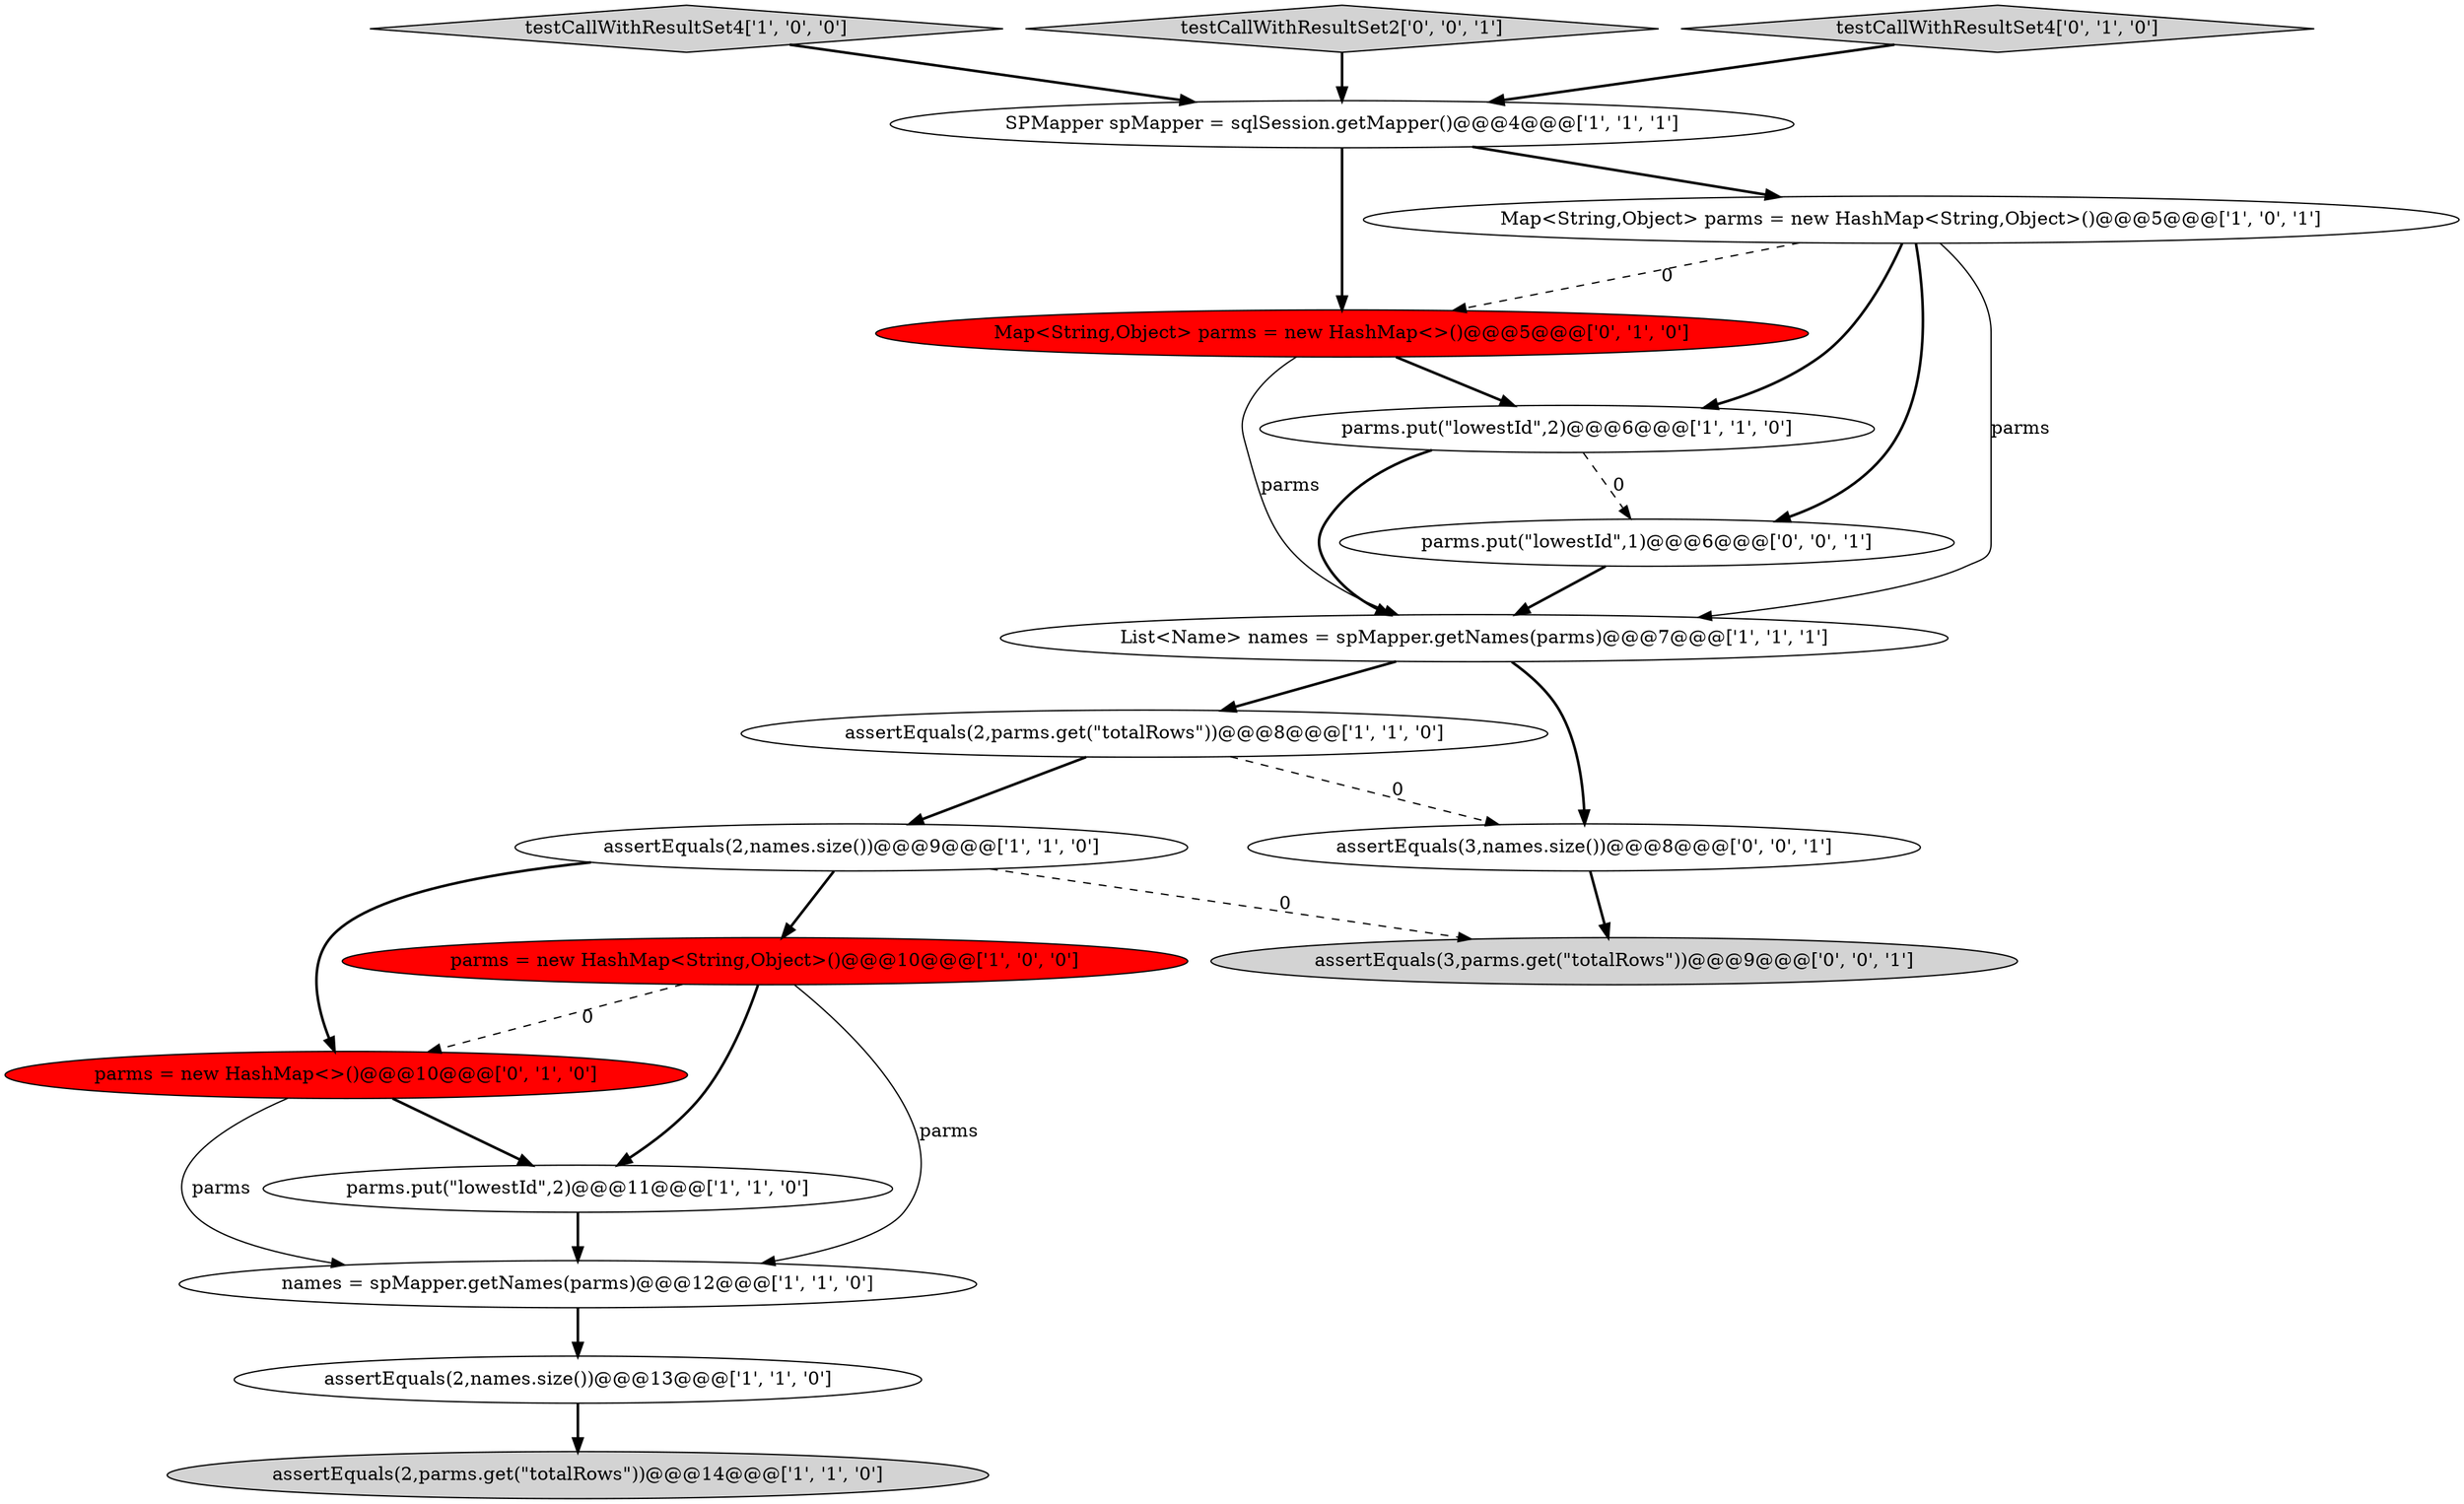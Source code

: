 digraph {
17 [style = filled, label = "parms.put(\"lowestId\",1)@@@6@@@['0', '0', '1']", fillcolor = white, shape = ellipse image = "AAA0AAABBB3BBB"];
10 [style = filled, label = "testCallWithResultSet4['1', '0', '0']", fillcolor = lightgray, shape = diamond image = "AAA0AAABBB1BBB"];
5 [style = filled, label = "List<Name> names = spMapper.getNames(parms)@@@7@@@['1', '1', '1']", fillcolor = white, shape = ellipse image = "AAA0AAABBB1BBB"];
16 [style = filled, label = "testCallWithResultSet2['0', '0', '1']", fillcolor = lightgray, shape = diamond image = "AAA0AAABBB3BBB"];
4 [style = filled, label = "parms.put(\"lowestId\",2)@@@6@@@['1', '1', '0']", fillcolor = white, shape = ellipse image = "AAA0AAABBB1BBB"];
18 [style = filled, label = "assertEquals(3,parms.get(\"totalRows\"))@@@9@@@['0', '0', '1']", fillcolor = lightgray, shape = ellipse image = "AAA0AAABBB3BBB"];
14 [style = filled, label = "Map<String,Object> parms = new HashMap<>()@@@5@@@['0', '1', '0']", fillcolor = red, shape = ellipse image = "AAA1AAABBB2BBB"];
12 [style = filled, label = "parms = new HashMap<>()@@@10@@@['0', '1', '0']", fillcolor = red, shape = ellipse image = "AAA1AAABBB2BBB"];
0 [style = filled, label = "Map<String,Object> parms = new HashMap<String,Object>()@@@5@@@['1', '0', '1']", fillcolor = white, shape = ellipse image = "AAA0AAABBB1BBB"];
2 [style = filled, label = "assertEquals(2,names.size())@@@13@@@['1', '1', '0']", fillcolor = white, shape = ellipse image = "AAA0AAABBB1BBB"];
9 [style = filled, label = "parms = new HashMap<String,Object>()@@@10@@@['1', '0', '0']", fillcolor = red, shape = ellipse image = "AAA1AAABBB1BBB"];
6 [style = filled, label = "parms.put(\"lowestId\",2)@@@11@@@['1', '1', '0']", fillcolor = white, shape = ellipse image = "AAA0AAABBB1BBB"];
1 [style = filled, label = "assertEquals(2,parms.get(\"totalRows\"))@@@8@@@['1', '1', '0']", fillcolor = white, shape = ellipse image = "AAA0AAABBB1BBB"];
7 [style = filled, label = "assertEquals(2,names.size())@@@9@@@['1', '1', '0']", fillcolor = white, shape = ellipse image = "AAA0AAABBB1BBB"];
11 [style = filled, label = "names = spMapper.getNames(parms)@@@12@@@['1', '1', '0']", fillcolor = white, shape = ellipse image = "AAA0AAABBB1BBB"];
8 [style = filled, label = "SPMapper spMapper = sqlSession.getMapper()@@@4@@@['1', '1', '1']", fillcolor = white, shape = ellipse image = "AAA0AAABBB1BBB"];
15 [style = filled, label = "assertEquals(3,names.size())@@@8@@@['0', '0', '1']", fillcolor = white, shape = ellipse image = "AAA0AAABBB3BBB"];
13 [style = filled, label = "testCallWithResultSet4['0', '1', '0']", fillcolor = lightgray, shape = diamond image = "AAA0AAABBB2BBB"];
3 [style = filled, label = "assertEquals(2,parms.get(\"totalRows\"))@@@14@@@['1', '1', '0']", fillcolor = lightgray, shape = ellipse image = "AAA0AAABBB1BBB"];
17->5 [style = bold, label=""];
14->5 [style = solid, label="parms"];
7->18 [style = dashed, label="0"];
16->8 [style = bold, label=""];
4->17 [style = dashed, label="0"];
7->12 [style = bold, label=""];
0->17 [style = bold, label=""];
1->15 [style = dashed, label="0"];
2->3 [style = bold, label=""];
8->14 [style = bold, label=""];
5->15 [style = bold, label=""];
12->6 [style = bold, label=""];
1->7 [style = bold, label=""];
15->18 [style = bold, label=""];
11->2 [style = bold, label=""];
9->6 [style = bold, label=""];
8->0 [style = bold, label=""];
7->9 [style = bold, label=""];
0->14 [style = dashed, label="0"];
5->1 [style = bold, label=""];
10->8 [style = bold, label=""];
0->4 [style = bold, label=""];
9->11 [style = solid, label="parms"];
6->11 [style = bold, label=""];
12->11 [style = solid, label="parms"];
0->5 [style = solid, label="parms"];
9->12 [style = dashed, label="0"];
13->8 [style = bold, label=""];
4->5 [style = bold, label=""];
14->4 [style = bold, label=""];
}
